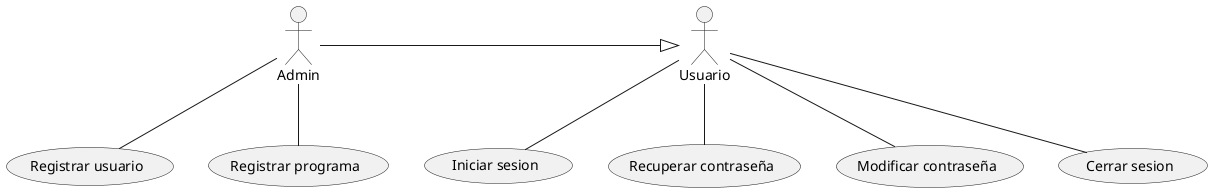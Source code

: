 @startuml
'https://plantuml.com/use-case-diagram

:Usuario: -- (Iniciar sesion)
:Usuario: -- (Recuperar contraseña)
:Usuario: -- (Modificar contraseña)
:Usuario: -- (Cerrar sesion)

:Admin: -|> :Usuario:
:Admin: -- (Registrar usuario)
:Admin: -- (Registrar programa)


@enduml